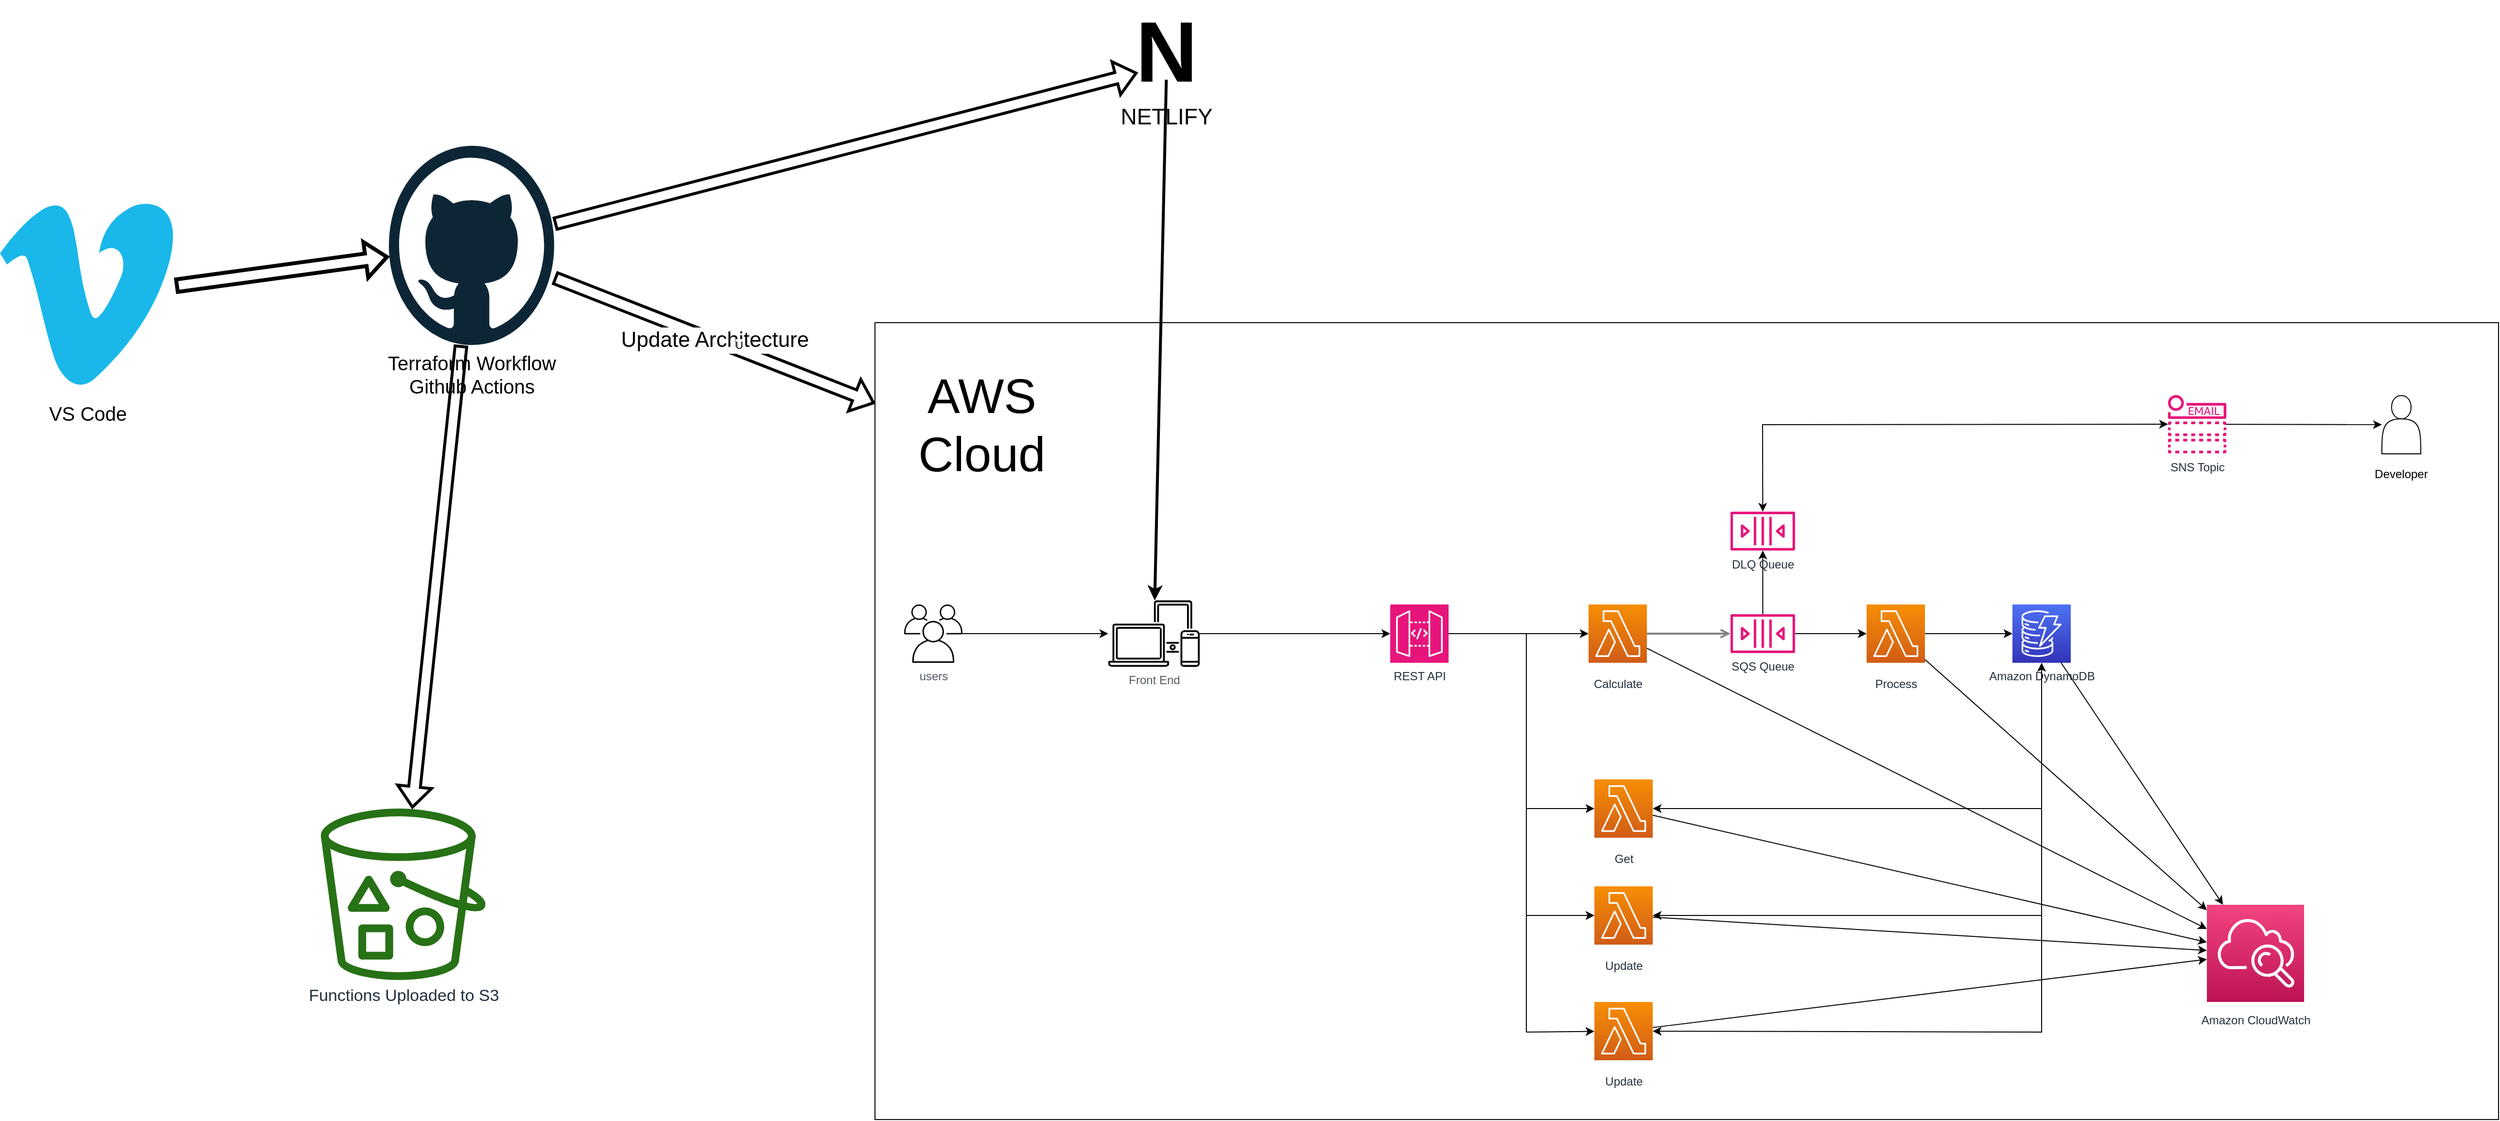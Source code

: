 <mxfile version="27.1.1">
  <diagram id="Ht1M8jgEwFfnCIfOTk4-" name="Page-1">
    <mxGraphModel dx="4360" dy="2574" grid="1" gridSize="10" guides="1" tooltips="1" connect="1" arrows="1" fold="1" page="1" pageScale="1" pageWidth="1169" pageHeight="827" math="0" shadow="0">
      <root>
        <mxCell id="0" />
        <mxCell id="1" parent="0" />
        <mxCell id="1iKM_LpDAypyYOfKzIO1-23" value="" style="rounded=0;whiteSpace=wrap;html=1;" vertex="1" parent="1">
          <mxGeometry x="-430" y="-850" width="1670" height="820" as="geometry" />
        </mxCell>
        <mxCell id="UEzPUAAOIrF-is8g5C7q-167" style="edgeStyle=orthogonalEdgeStyle;rounded=0;orthogonalLoop=1;jettySize=auto;html=1;startArrow=none;startFill=0;endArrow=open;endFill=0;strokeColor=#808080;strokeWidth=2;" parent="1" source="UEzPUAAOIrF-is8g5C7q-148" target="Ka90r95FRa_wLkeRy9uG-1" edge="1">
          <mxGeometry relative="1" as="geometry">
            <mxPoint x="796" y="-525" as="targetPoint" />
            <Array as="points">
              <mxPoint x="469" y="-525" />
            </Array>
          </mxGeometry>
        </mxCell>
        <mxCell id="UEzPUAAOIrF-is8g5C7q-144" value="Amazon CloudWatch" style="outlineConnect=0;fontColor=#232F3E;gradientColor=#F34482;gradientDirection=north;fillColor=#BC1356;strokeColor=#ffffff;dashed=0;verticalLabelPosition=bottom;verticalAlign=top;align=center;html=1;fontSize=12;fontStyle=0;aspect=fixed;shape=mxgraph.aws4.resourceIcon;resIcon=mxgraph.aws4.cloudwatch;labelBackgroundColor=#ffffff;spacingTop=5;" parent="1" vertex="1">
          <mxGeometry x="940" y="-251" width="100" height="100" as="geometry" />
        </mxCell>
        <mxCell id="UEzPUAAOIrF-is8g5C7q-148" value="Calculate&lt;div&gt;&lt;br&gt;&lt;/div&gt;" style="outlineConnect=0;fontColor=#232F3E;gradientColor=#F78E04;gradientDirection=north;fillColor=#D05C17;strokeColor=#ffffff;dashed=0;verticalLabelPosition=bottom;verticalAlign=top;align=center;html=1;fontSize=12;fontStyle=0;aspect=fixed;shape=mxgraph.aws4.resourceIcon;resIcon=mxgraph.aws4.lambda;labelBackgroundColor=#ffffff;spacingTop=8;" parent="1" vertex="1">
          <mxGeometry x="304" y="-560" width="60" height="60" as="geometry" />
        </mxCell>
        <mxCell id="UEzPUAAOIrF-is8g5C7q-158" value="&lt;font style=&quot;font-size: 17px;&quot;&gt;Functions Uploaded to S3&lt;/font&gt;" style="outlineConnect=0;fontColor=#232F3E;gradientColor=none;fillColor=#277116;strokeColor=none;dashed=0;verticalLabelPosition=bottom;verticalAlign=top;align=center;html=1;fontSize=12;fontStyle=0;aspect=fixed;pointerEvents=1;shape=mxgraph.aws4.bucket_with_objects;labelBackgroundColor=#ffffff;" parent="1" vertex="1">
          <mxGeometry x="-1000" y="-350" width="169.62" height="176.4" as="geometry" />
        </mxCell>
        <mxCell id="WvLUMB6CFgXxN4avAicS-3" value="" style="edgeStyle=orthogonalEdgeStyle;rounded=0;orthogonalLoop=1;jettySize=auto;html=1;" parent="1" source="WVzUcpBFHxPZDTuw3k7G-3" target="WvLUMB6CFgXxN4avAicS-2" edge="1">
          <mxGeometry relative="1" as="geometry" />
        </mxCell>
        <mxCell id="WVzUcpBFHxPZDTuw3k7G-3" value="Process&lt;div&gt;&lt;br&gt;&lt;/div&gt;" style="outlineConnect=0;fontColor=#232F3E;gradientColor=#F78E04;gradientDirection=north;fillColor=#D05C17;strokeColor=#ffffff;dashed=0;verticalLabelPosition=bottom;verticalAlign=top;align=center;html=1;fontSize=12;fontStyle=0;aspect=fixed;shape=mxgraph.aws4.resourceIcon;resIcon=mxgraph.aws4.lambda;labelBackgroundColor=#ffffff;spacingTop=8;" parent="1" vertex="1">
          <mxGeometry x="590" y="-560" width="60" height="60" as="geometry" />
        </mxCell>
        <mxCell id="Ka90r95FRa_wLkeRy9uG-2" value="" style="edgeStyle=orthogonalEdgeStyle;rounded=0;orthogonalLoop=1;jettySize=auto;html=1;" parent="1" source="Ka90r95FRa_wLkeRy9uG-1" target="WVzUcpBFHxPZDTuw3k7G-3" edge="1">
          <mxGeometry relative="1" as="geometry" />
        </mxCell>
        <mxCell id="WvLUMB6CFgXxN4avAicS-15" style="edgeStyle=orthogonalEdgeStyle;rounded=0;orthogonalLoop=1;jettySize=auto;html=1;" parent="1" source="Ka90r95FRa_wLkeRy9uG-1" target="WvLUMB6CFgXxN4avAicS-6" edge="1">
          <mxGeometry relative="1" as="geometry" />
        </mxCell>
        <mxCell id="Ka90r95FRa_wLkeRy9uG-1" value="S&lt;span style=&quot;background-color: transparent; color: light-dark(rgb(35, 47, 62), rgb(189, 199, 212));&quot;&gt;QS Queue&lt;/span&gt;" style="sketch=0;outlineConnect=0;fontColor=#232F3E;gradientColor=none;fillColor=#E7157B;strokeColor=none;dashed=0;verticalLabelPosition=bottom;verticalAlign=top;align=center;html=1;fontSize=12;fontStyle=0;aspect=fixed;pointerEvents=1;shape=mxgraph.aws4.queue;" parent="1" vertex="1">
          <mxGeometry x="450" y="-550" width="66.39" height="40" as="geometry" />
        </mxCell>
        <mxCell id="WvLUMB6CFgXxN4avAicS-2" value="Amazon DynamoDB" style="outlineConnect=0;fontColor=#232F3E;gradientColor=#4D72F3;gradientDirection=north;fillColor=#3334B9;strokeColor=#ffffff;dashed=0;verticalLabelPosition=bottom;verticalAlign=top;align=center;html=1;fontSize=12;fontStyle=0;aspect=fixed;shape=mxgraph.aws4.resourceIcon;resIcon=mxgraph.aws4.dynamodb;labelBackgroundColor=#ffffff;" parent="1" vertex="1">
          <mxGeometry x="740" y="-560" width="60" height="60" as="geometry" />
        </mxCell>
        <mxCell id="WvLUMB6CFgXxN4avAicS-5" value="SNS Topic&lt;div&gt;&lt;br&gt;&lt;/div&gt;" style="sketch=0;outlineConnect=0;fontColor=#232F3E;gradientColor=none;fillColor=#E7157B;strokeColor=none;dashed=0;verticalLabelPosition=bottom;verticalAlign=top;align=center;html=1;fontSize=12;fontStyle=0;aspect=fixed;pointerEvents=1;shape=mxgraph.aws4.email_notification;" parent="1" vertex="1">
          <mxGeometry x="900" y="-775.5" width="60" height="60" as="geometry" />
        </mxCell>
        <mxCell id="WvLUMB6CFgXxN4avAicS-6" value="&lt;span style=&quot;background-color: transparent; color: light-dark(rgb(35, 47, 62), rgb(189, 199, 212));&quot;&gt;DLQ&amp;nbsp;&lt;/span&gt;&lt;span style=&quot;background-color: transparent; color: light-dark(rgb(35, 47, 62), rgb(189, 199, 212));&quot;&gt;Queue&lt;/span&gt;" style="sketch=0;outlineConnect=0;fontColor=#232F3E;gradientColor=none;fillColor=#E7157B;strokeColor=none;dashed=0;verticalLabelPosition=bottom;verticalAlign=top;align=center;html=1;fontSize=12;fontStyle=0;aspect=fixed;pointerEvents=1;shape=mxgraph.aws4.queue;" parent="1" vertex="1">
          <mxGeometry x="450" y="-655.5" width="66.39" height="40" as="geometry" />
        </mxCell>
        <mxCell id="WvLUMB6CFgXxN4avAicS-14" style="edgeStyle=orthogonalEdgeStyle;rounded=0;orthogonalLoop=1;jettySize=auto;html=1;" parent="1" source="WvLUMB6CFgXxN4avAicS-12" target="UEzPUAAOIrF-is8g5C7q-148" edge="1">
          <mxGeometry relative="1" as="geometry" />
        </mxCell>
        <mxCell id="WvLUMB6CFgXxN4avAicS-12" value="REST API&lt;div&gt;&lt;br&gt;&lt;/div&gt;" style="sketch=0;points=[[0,0,0],[0.25,0,0],[0.5,0,0],[0.75,0,0],[1,0,0],[0,1,0],[0.25,1,0],[0.5,1,0],[0.75,1,0],[1,1,0],[0,0.25,0],[0,0.5,0],[0,0.75,0],[1,0.25,0],[1,0.5,0],[1,0.75,0]];outlineConnect=0;fontColor=#232F3E;fillColor=#E7157B;strokeColor=#ffffff;dashed=0;verticalLabelPosition=bottom;verticalAlign=top;align=center;html=1;fontSize=12;fontStyle=0;aspect=fixed;shape=mxgraph.aws4.resourceIcon;resIcon=mxgraph.aws4.api_gateway;" parent="1" vertex="1">
          <mxGeometry x="100" y="-560" width="60" height="60" as="geometry" />
        </mxCell>
        <mxCell id="WvLUMB6CFgXxN4avAicS-19" style="edgeStyle=orthogonalEdgeStyle;rounded=0;orthogonalLoop=1;jettySize=auto;html=1;entryX=0;entryY=0.5;entryDx=0;entryDy=0;entryPerimeter=0;" parent="1" source="1iKM_LpDAypyYOfKzIO1-12" target="WvLUMB6CFgXxN4avAicS-12" edge="1">
          <mxGeometry relative="1" as="geometry" />
        </mxCell>
        <mxCell id="WvLUMB6CFgXxN4avAicS-20" value="Get&lt;div&gt;&lt;br&gt;&lt;/div&gt;" style="outlineConnect=0;fontColor=#232F3E;gradientColor=#F78E04;gradientDirection=north;fillColor=#D05C17;strokeColor=#ffffff;dashed=0;verticalLabelPosition=bottom;verticalAlign=top;align=center;html=1;fontSize=12;fontStyle=0;aspect=fixed;shape=mxgraph.aws4.resourceIcon;resIcon=mxgraph.aws4.lambda;labelBackgroundColor=#ffffff;spacingTop=8;" parent="1" vertex="1">
          <mxGeometry x="310" y="-380" width="60" height="60" as="geometry" />
        </mxCell>
        <mxCell id="WvLUMB6CFgXxN4avAicS-21" value="Update" style="outlineConnect=0;fontColor=#232F3E;gradientColor=#F78E04;gradientDirection=north;fillColor=#D05C17;strokeColor=#ffffff;dashed=0;verticalLabelPosition=bottom;verticalAlign=top;align=center;html=1;fontSize=12;fontStyle=0;aspect=fixed;shape=mxgraph.aws4.resourceIcon;resIcon=mxgraph.aws4.lambda;labelBackgroundColor=#ffffff;spacingTop=8;" parent="1" vertex="1">
          <mxGeometry x="310" y="-270" width="60" height="60" as="geometry" />
        </mxCell>
        <mxCell id="WvLUMB6CFgXxN4avAicS-23" value="" style="endArrow=none;html=1;rounded=0;" parent="1" edge="1">
          <mxGeometry width="50" height="50" relative="1" as="geometry">
            <mxPoint x="240" y="-120" as="sourcePoint" />
            <mxPoint x="240" y="-530" as="targetPoint" />
          </mxGeometry>
        </mxCell>
        <mxCell id="WvLUMB6CFgXxN4avAicS-25" value="" style="edgeStyle=none;orthogonalLoop=1;jettySize=auto;html=1;rounded=0;" parent="1" target="WvLUMB6CFgXxN4avAicS-21" edge="1">
          <mxGeometry width="80" relative="1" as="geometry">
            <mxPoint x="240" y="-240" as="sourcePoint" />
            <mxPoint x="320" y="-710" as="targetPoint" />
            <Array as="points" />
          </mxGeometry>
        </mxCell>
        <mxCell id="WvLUMB6CFgXxN4avAicS-28" value="" style="endArrow=classic;html=1;rounded=0;" parent="1" target="WvLUMB6CFgXxN4avAicS-20" edge="1">
          <mxGeometry width="50" height="50" relative="1" as="geometry">
            <mxPoint x="240" y="-350" as="sourcePoint" />
            <mxPoint x="270" y="-342" as="targetPoint" />
          </mxGeometry>
        </mxCell>
        <mxCell id="1iKM_LpDAypyYOfKzIO1-2" value="" style="edgeStyle=none;orthogonalLoop=1;jettySize=auto;html=1;rounded=0;" edge="1" target="1iKM_LpDAypyYOfKzIO1-3" parent="1">
          <mxGeometry width="80" relative="1" as="geometry">
            <mxPoint x="240" y="-120" as="sourcePoint" />
            <mxPoint x="304" y="-87" as="targetPoint" />
            <Array as="points" />
          </mxGeometry>
        </mxCell>
        <mxCell id="1iKM_LpDAypyYOfKzIO1-3" value="Update" style="outlineConnect=0;fontColor=#232F3E;gradientColor=#F78E04;gradientDirection=north;fillColor=#D05C17;strokeColor=#ffffff;dashed=0;verticalLabelPosition=bottom;verticalAlign=top;align=center;html=1;fontSize=12;fontStyle=0;aspect=fixed;shape=mxgraph.aws4.resourceIcon;resIcon=mxgraph.aws4.lambda;labelBackgroundColor=#ffffff;spacingTop=8;" vertex="1" parent="1">
          <mxGeometry x="310" y="-151" width="60" height="60" as="geometry" />
        </mxCell>
        <mxCell id="1iKM_LpDAypyYOfKzIO1-5" value="" style="endArrow=classic;startArrow=classic;html=1;rounded=0;" edge="1" parent="1" source="WvLUMB6CFgXxN4avAicS-20" target="WvLUMB6CFgXxN4avAicS-2">
          <mxGeometry width="50" height="50" relative="1" as="geometry">
            <mxPoint x="700" y="-310" as="sourcePoint" />
            <mxPoint x="750" y="-360" as="targetPoint" />
            <Array as="points">
              <mxPoint x="770" y="-350" />
            </Array>
          </mxGeometry>
        </mxCell>
        <mxCell id="1iKM_LpDAypyYOfKzIO1-6" value="" style="endArrow=classic;html=1;rounded=0;" edge="1" parent="1" target="WvLUMB6CFgXxN4avAicS-21">
          <mxGeometry width="50" height="50" relative="1" as="geometry">
            <mxPoint x="770" y="-350" as="sourcePoint" />
            <mxPoint x="700" y="-290" as="targetPoint" />
            <Array as="points">
              <mxPoint x="770" y="-240" />
            </Array>
          </mxGeometry>
        </mxCell>
        <mxCell id="1iKM_LpDAypyYOfKzIO1-7" value="" style="endArrow=classic;html=1;rounded=0;" edge="1" parent="1" target="1iKM_LpDAypyYOfKzIO1-3">
          <mxGeometry width="50" height="50" relative="1" as="geometry">
            <mxPoint x="770" y="-240" as="sourcePoint" />
            <mxPoint x="920" y="-260" as="targetPoint" />
            <Array as="points">
              <mxPoint x="770" y="-120" />
            </Array>
          </mxGeometry>
        </mxCell>
        <mxCell id="1iKM_LpDAypyYOfKzIO1-11" value="" style="edgeStyle=orthogonalEdgeStyle;rounded=0;orthogonalLoop=1;jettySize=auto;html=1;entryX=0;entryY=0.5;entryDx=0;entryDy=0;entryPerimeter=0;" edge="1" parent="1" source="1iKM_LpDAypyYOfKzIO1-20" target="1iKM_LpDAypyYOfKzIO1-12">
          <mxGeometry relative="1" as="geometry">
            <mxPoint x="-330.0" y="-530.0" as="sourcePoint" />
            <mxPoint x="100" y="-530" as="targetPoint" />
          </mxGeometry>
        </mxCell>
        <mxCell id="1iKM_LpDAypyYOfKzIO1-12" value="Front End" style="sketch=0;outlineConnect=0;gradientColor=none;fontColor=#545B64;strokeColor=none;fillColor=light-dark(#000000, #6a7377);dashed=0;verticalLabelPosition=bottom;verticalAlign=top;align=center;html=1;fontSize=12;fontStyle=0;aspect=fixed;shape=mxgraph.aws4.illustration_devices;pointerEvents=1" vertex="1" parent="1">
          <mxGeometry x="-190" y="-564.31" width="94" height="68.62" as="geometry" />
        </mxCell>
        <mxCell id="1iKM_LpDAypyYOfKzIO1-13" value="" style="endArrow=classic;startArrow=classic;html=1;rounded=0;" edge="1" parent="1" source="WvLUMB6CFgXxN4avAicS-6" target="WvLUMB6CFgXxN4avAicS-5">
          <mxGeometry width="50" height="50" relative="1" as="geometry">
            <mxPoint x="770" y="-430" as="sourcePoint" />
            <mxPoint x="820" y="-480" as="targetPoint" />
            <Array as="points">
              <mxPoint x="483" y="-745" />
            </Array>
          </mxGeometry>
        </mxCell>
        <mxCell id="1iKM_LpDAypyYOfKzIO1-14" value="" style="endArrow=classic;html=1;rounded=0;" edge="1" parent="1" source="UEzPUAAOIrF-is8g5C7q-148" target="UEzPUAAOIrF-is8g5C7q-144">
          <mxGeometry width="50" height="50" relative="1" as="geometry">
            <mxPoint x="880" y="-330" as="sourcePoint" />
            <mxPoint x="930" y="-380" as="targetPoint" />
          </mxGeometry>
        </mxCell>
        <mxCell id="1iKM_LpDAypyYOfKzIO1-15" value="" style="endArrow=classic;html=1;rounded=0;" edge="1" parent="1" source="WvLUMB6CFgXxN4avAicS-20" target="UEzPUAAOIrF-is8g5C7q-144">
          <mxGeometry width="50" height="50" relative="1" as="geometry">
            <mxPoint x="374" y="-494" as="sourcePoint" />
            <mxPoint x="910" y="-24" as="targetPoint" />
          </mxGeometry>
        </mxCell>
        <mxCell id="1iKM_LpDAypyYOfKzIO1-16" value="" style="endArrow=classic;html=1;rounded=0;" edge="1" parent="1" source="WvLUMB6CFgXxN4avAicS-2" target="UEzPUAAOIrF-is8g5C7q-144">
          <mxGeometry width="50" height="50" relative="1" as="geometry">
            <mxPoint x="384" y="-484" as="sourcePoint" />
            <mxPoint x="920" y="-14" as="targetPoint" />
          </mxGeometry>
        </mxCell>
        <mxCell id="1iKM_LpDAypyYOfKzIO1-17" value="" style="endArrow=classic;html=1;rounded=0;" edge="1" parent="1" source="WVzUcpBFHxPZDTuw3k7G-3" target="UEzPUAAOIrF-is8g5C7q-144">
          <mxGeometry width="50" height="50" relative="1" as="geometry">
            <mxPoint x="394" y="-474" as="sourcePoint" />
            <mxPoint x="930" y="-4" as="targetPoint" />
          </mxGeometry>
        </mxCell>
        <mxCell id="1iKM_LpDAypyYOfKzIO1-18" value="" style="endArrow=classic;html=1;rounded=0;" edge="1" parent="1" source="1iKM_LpDAypyYOfKzIO1-3" target="UEzPUAAOIrF-is8g5C7q-144">
          <mxGeometry width="50" height="50" relative="1" as="geometry">
            <mxPoint x="380" y="-323" as="sourcePoint" />
            <mxPoint x="920" y="-14" as="targetPoint" />
          </mxGeometry>
        </mxCell>
        <mxCell id="1iKM_LpDAypyYOfKzIO1-19" value="" style="endArrow=classic;html=1;rounded=0;" edge="1" parent="1" source="WvLUMB6CFgXxN4avAicS-21" target="UEzPUAAOIrF-is8g5C7q-144">
          <mxGeometry width="50" height="50" relative="1" as="geometry">
            <mxPoint x="390" y="-313" as="sourcePoint" />
            <mxPoint x="930" y="-4" as="targetPoint" />
          </mxGeometry>
        </mxCell>
        <mxCell id="1iKM_LpDAypyYOfKzIO1-20" value="users" style="sketch=0;outlineConnect=0;gradientColor=none;fontColor=#545B64;strokeColor=none;fillColor=#000000;dashed=0;verticalLabelPosition=bottom;verticalAlign=top;align=center;html=1;fontSize=12;fontStyle=0;aspect=fixed;shape=mxgraph.aws4.illustration_users;pointerEvents=1" vertex="1" parent="1">
          <mxGeometry x="-400" y="-560" width="60" height="60" as="geometry" />
        </mxCell>
        <mxCell id="1iKM_LpDAypyYOfKzIO1-21" value="&lt;div&gt;&lt;br&gt;&lt;/div&gt;&lt;div&gt;&lt;br&gt;&lt;/div&gt;&lt;div&gt;&lt;br&gt;&lt;/div&gt;&lt;div&gt;&lt;br&gt;&lt;/div&gt;&lt;div&gt;&lt;br&gt;&lt;/div&gt;&lt;div&gt;&lt;br&gt;&lt;/div&gt;&lt;div&gt;&lt;br&gt;&lt;/div&gt;&lt;div&gt;Developer&lt;/div&gt;" style="shape=actor;whiteSpace=wrap;html=1;" vertex="1" parent="1">
          <mxGeometry x="1120" y="-775" width="40" height="60" as="geometry" />
        </mxCell>
        <mxCell id="1iKM_LpDAypyYOfKzIO1-22" value="" style="endArrow=classic;html=1;rounded=0;" edge="1" parent="1" source="WvLUMB6CFgXxN4avAicS-5" target="1iKM_LpDAypyYOfKzIO1-21">
          <mxGeometry width="50" height="50" relative="1" as="geometry">
            <mxPoint x="1100" y="-590" as="sourcePoint" />
            <mxPoint x="1150" y="-640" as="targetPoint" />
          </mxGeometry>
        </mxCell>
        <mxCell id="1iKM_LpDAypyYOfKzIO1-26" value="&lt;font style=&quot;font-size: 50px;&quot;&gt;AWS Cloud&lt;/font&gt;" style="text;html=1;align=center;verticalAlign=middle;whiteSpace=wrap;rounded=0;" vertex="1" parent="1">
          <mxGeometry x="-400" y="-815.5" width="160" height="140" as="geometry" />
        </mxCell>
        <mxCell id="1iKM_LpDAypyYOfKzIO1-27" value="&lt;font style=&quot;font-size: 20px;&quot;&gt;Terraform Workflow&lt;/font&gt;&lt;div&gt;&lt;font style=&quot;font-size: 20px;&quot;&gt;Github Actions&lt;/font&gt;&lt;/div&gt;" style="dashed=0;outlineConnect=0;html=1;align=center;labelPosition=center;verticalLabelPosition=bottom;verticalAlign=top;shape=mxgraph.weblogos.github" vertex="1" parent="1">
          <mxGeometry x="-930" y="-1032" width="170" height="205" as="geometry" />
        </mxCell>
        <mxCell id="1iKM_LpDAypyYOfKzIO1-28" value="&lt;font style=&quot;font-size: 20px;&quot;&gt;VS Code&lt;/font&gt;" style="dashed=0;outlineConnect=0;html=1;align=center;labelPosition=center;verticalLabelPosition=bottom;verticalAlign=top;shape=mxgraph.weblogos.vimeo;fillColor=#1AB7EA;strokeColor=none" vertex="1" parent="1">
          <mxGeometry x="-1330" y="-975.5" width="180" height="200" as="geometry" />
        </mxCell>
        <mxCell id="1iKM_LpDAypyYOfKzIO1-31" value="" style="endArrow=classic;html=1;rounded=0;fontSize=100;shape=flexArrow;strokeWidth=4;" edge="1" parent="1" source="1iKM_LpDAypyYOfKzIO1-28" target="1iKM_LpDAypyYOfKzIO1-27">
          <mxGeometry width="50" height="50" relative="1" as="geometry">
            <mxPoint x="-960" y="-790" as="sourcePoint" />
            <mxPoint x="-910" y="-840" as="targetPoint" />
          </mxGeometry>
        </mxCell>
        <mxCell id="1iKM_LpDAypyYOfKzIO1-32" value="" style="shape=flexArrow;endArrow=classic;html=1;rounded=0;strokeWidth=3;" edge="1" parent="1" source="1iKM_LpDAypyYOfKzIO1-27" target="UEzPUAAOIrF-is8g5C7q-158">
          <mxGeometry width="50" height="50" relative="1" as="geometry">
            <mxPoint x="-730" y="-520" as="sourcePoint" />
            <mxPoint x="-680" y="-570" as="targetPoint" />
          </mxGeometry>
        </mxCell>
        <mxCell id="1iKM_LpDAypyYOfKzIO1-33" value="&lt;font style=&quot;font-size: 22px;&quot;&gt;Update Architecture&lt;/font&gt;" style="shape=flexArrow;endArrow=classic;html=1;rounded=0;strokeWidth=3;" edge="1" parent="1" source="1iKM_LpDAypyYOfKzIO1-27" target="1iKM_LpDAypyYOfKzIO1-23">
          <mxGeometry width="50" height="50" relative="1" as="geometry">
            <mxPoint x="-672" y="-885" as="sourcePoint" />
            <mxPoint x="-657" y="-317" as="targetPoint" />
          </mxGeometry>
        </mxCell>
        <mxCell id="1iKM_LpDAypyYOfKzIO1-34" value="U" style="edgeLabel;html=1;align=center;verticalAlign=middle;resizable=0;points=[];" vertex="1" connectable="0" parent="1iKM_LpDAypyYOfKzIO1-33">
          <mxGeometry x="0.141" y="5" relative="1" as="geometry">
            <mxPoint as="offset" />
          </mxGeometry>
        </mxCell>
        <mxCell id="1iKM_LpDAypyYOfKzIO1-35" value="&lt;font style=&quot;font-size: 88px;&quot;&gt;&lt;b style=&quot;&quot;&gt;N&lt;/b&gt;&lt;/font&gt;&lt;font style=&quot;font-size: 23px;&quot;&gt;&lt;br&gt;NETLIFY&lt;/font&gt;" style="text;html=1;align=center;verticalAlign=middle;whiteSpace=wrap;rounded=0;" vertex="1" parent="1">
          <mxGeometry x="-160" y="-1130" width="60" height="30" as="geometry" />
        </mxCell>
        <mxCell id="1iKM_LpDAypyYOfKzIO1-39" value="" style="shape=flexArrow;endArrow=classic;html=1;rounded=0;strokeWidth=3;" edge="1" parent="1" source="1iKM_LpDAypyYOfKzIO1-27" target="1iKM_LpDAypyYOfKzIO1-35">
          <mxGeometry width="50" height="50" relative="1" as="geometry">
            <mxPoint x="-590" y="-1000" as="sourcePoint" />
            <mxPoint x="-370" y="-1080" as="targetPoint" />
          </mxGeometry>
        </mxCell>
        <mxCell id="1iKM_LpDAypyYOfKzIO1-41" value="" style="endArrow=classic;html=1;rounded=0;strokeWidth=3;" edge="1" parent="1" source="1iKM_LpDAypyYOfKzIO1-35" target="1iKM_LpDAypyYOfKzIO1-12">
          <mxGeometry width="50" height="50" relative="1" as="geometry">
            <mxPoint x="-120" y="-1020" as="sourcePoint" />
            <mxPoint x="-120" y="-880" as="targetPoint" />
          </mxGeometry>
        </mxCell>
      </root>
    </mxGraphModel>
  </diagram>
</mxfile>
